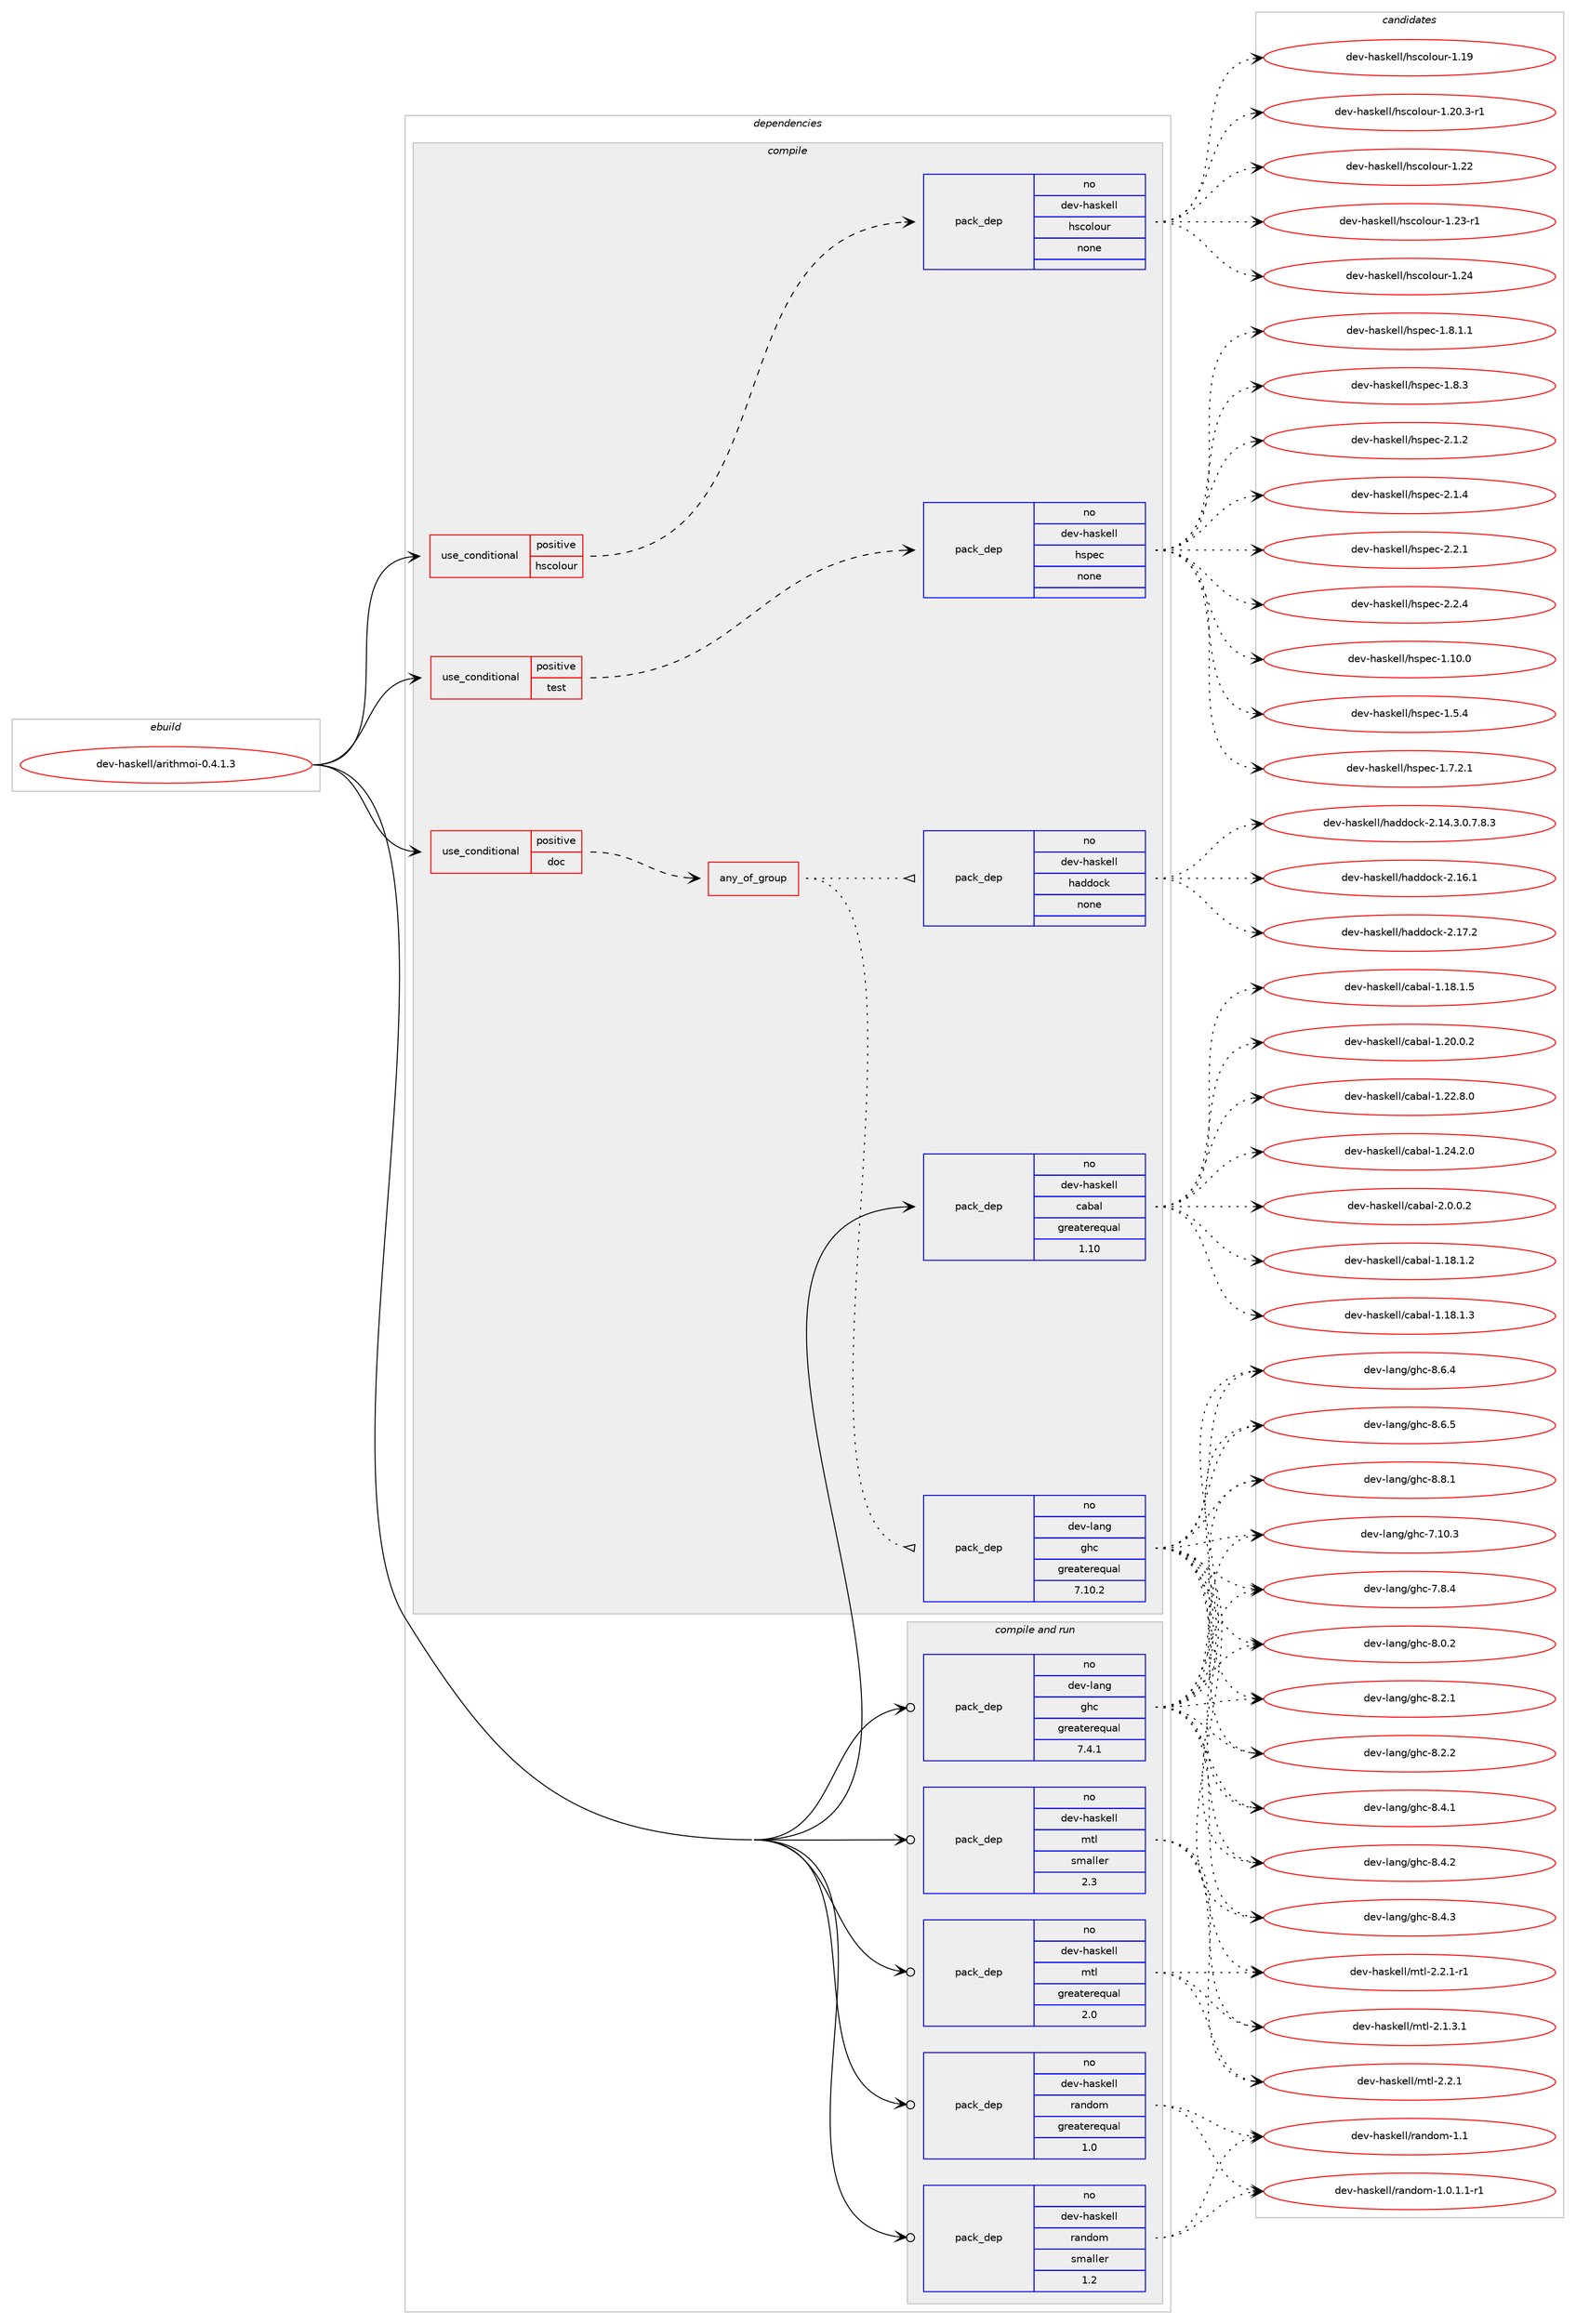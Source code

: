 digraph prolog {

# *************
# Graph options
# *************

newrank=true;
concentrate=true;
compound=true;
graph [rankdir=LR,fontname=Helvetica,fontsize=10,ranksep=1.5];#, ranksep=2.5, nodesep=0.2];
edge  [arrowhead=vee];
node  [fontname=Helvetica,fontsize=10];

# **********
# The ebuild
# **********

subgraph cluster_leftcol {
color=gray;
rank=same;
label=<<i>ebuild</i>>;
id [label="dev-haskell/arithmoi-0.4.1.3", color=red, width=4, href="../dev-haskell/arithmoi-0.4.1.3.svg"];
}

# ****************
# The dependencies
# ****************

subgraph cluster_midcol {
color=gray;
label=<<i>dependencies</i>>;
subgraph cluster_compile {
fillcolor="#eeeeee";
style=filled;
label=<<i>compile</i>>;
subgraph cond124697 {
dependency526101 [label=<<TABLE BORDER="0" CELLBORDER="1" CELLSPACING="0" CELLPADDING="4"><TR><TD ROWSPAN="3" CELLPADDING="10">use_conditional</TD></TR><TR><TD>positive</TD></TR><TR><TD>doc</TD></TR></TABLE>>, shape=none, color=red];
subgraph any9466 {
dependency526102 [label=<<TABLE BORDER="0" CELLBORDER="1" CELLSPACING="0" CELLPADDING="4"><TR><TD CELLPADDING="10">any_of_group</TD></TR></TABLE>>, shape=none, color=red];subgraph pack391581 {
dependency526103 [label=<<TABLE BORDER="0" CELLBORDER="1" CELLSPACING="0" CELLPADDING="4" WIDTH="220"><TR><TD ROWSPAN="6" CELLPADDING="30">pack_dep</TD></TR><TR><TD WIDTH="110">no</TD></TR><TR><TD>dev-haskell</TD></TR><TR><TD>haddock</TD></TR><TR><TD>none</TD></TR><TR><TD></TD></TR></TABLE>>, shape=none, color=blue];
}
dependency526102:e -> dependency526103:w [weight=20,style="dotted",arrowhead="oinv"];
subgraph pack391582 {
dependency526104 [label=<<TABLE BORDER="0" CELLBORDER="1" CELLSPACING="0" CELLPADDING="4" WIDTH="220"><TR><TD ROWSPAN="6" CELLPADDING="30">pack_dep</TD></TR><TR><TD WIDTH="110">no</TD></TR><TR><TD>dev-lang</TD></TR><TR><TD>ghc</TD></TR><TR><TD>greaterequal</TD></TR><TR><TD>7.10.2</TD></TR></TABLE>>, shape=none, color=blue];
}
dependency526102:e -> dependency526104:w [weight=20,style="dotted",arrowhead="oinv"];
}
dependency526101:e -> dependency526102:w [weight=20,style="dashed",arrowhead="vee"];
}
id:e -> dependency526101:w [weight=20,style="solid",arrowhead="vee"];
subgraph cond124698 {
dependency526105 [label=<<TABLE BORDER="0" CELLBORDER="1" CELLSPACING="0" CELLPADDING="4"><TR><TD ROWSPAN="3" CELLPADDING="10">use_conditional</TD></TR><TR><TD>positive</TD></TR><TR><TD>hscolour</TD></TR></TABLE>>, shape=none, color=red];
subgraph pack391583 {
dependency526106 [label=<<TABLE BORDER="0" CELLBORDER="1" CELLSPACING="0" CELLPADDING="4" WIDTH="220"><TR><TD ROWSPAN="6" CELLPADDING="30">pack_dep</TD></TR><TR><TD WIDTH="110">no</TD></TR><TR><TD>dev-haskell</TD></TR><TR><TD>hscolour</TD></TR><TR><TD>none</TD></TR><TR><TD></TD></TR></TABLE>>, shape=none, color=blue];
}
dependency526105:e -> dependency526106:w [weight=20,style="dashed",arrowhead="vee"];
}
id:e -> dependency526105:w [weight=20,style="solid",arrowhead="vee"];
subgraph cond124699 {
dependency526107 [label=<<TABLE BORDER="0" CELLBORDER="1" CELLSPACING="0" CELLPADDING="4"><TR><TD ROWSPAN="3" CELLPADDING="10">use_conditional</TD></TR><TR><TD>positive</TD></TR><TR><TD>test</TD></TR></TABLE>>, shape=none, color=red];
subgraph pack391584 {
dependency526108 [label=<<TABLE BORDER="0" CELLBORDER="1" CELLSPACING="0" CELLPADDING="4" WIDTH="220"><TR><TD ROWSPAN="6" CELLPADDING="30">pack_dep</TD></TR><TR><TD WIDTH="110">no</TD></TR><TR><TD>dev-haskell</TD></TR><TR><TD>hspec</TD></TR><TR><TD>none</TD></TR><TR><TD></TD></TR></TABLE>>, shape=none, color=blue];
}
dependency526107:e -> dependency526108:w [weight=20,style="dashed",arrowhead="vee"];
}
id:e -> dependency526107:w [weight=20,style="solid",arrowhead="vee"];
subgraph pack391585 {
dependency526109 [label=<<TABLE BORDER="0" CELLBORDER="1" CELLSPACING="0" CELLPADDING="4" WIDTH="220"><TR><TD ROWSPAN="6" CELLPADDING="30">pack_dep</TD></TR><TR><TD WIDTH="110">no</TD></TR><TR><TD>dev-haskell</TD></TR><TR><TD>cabal</TD></TR><TR><TD>greaterequal</TD></TR><TR><TD>1.10</TD></TR></TABLE>>, shape=none, color=blue];
}
id:e -> dependency526109:w [weight=20,style="solid",arrowhead="vee"];
}
subgraph cluster_compileandrun {
fillcolor="#eeeeee";
style=filled;
label=<<i>compile and run</i>>;
subgraph pack391586 {
dependency526110 [label=<<TABLE BORDER="0" CELLBORDER="1" CELLSPACING="0" CELLPADDING="4" WIDTH="220"><TR><TD ROWSPAN="6" CELLPADDING="30">pack_dep</TD></TR><TR><TD WIDTH="110">no</TD></TR><TR><TD>dev-haskell</TD></TR><TR><TD>mtl</TD></TR><TR><TD>greaterequal</TD></TR><TR><TD>2.0</TD></TR></TABLE>>, shape=none, color=blue];
}
id:e -> dependency526110:w [weight=20,style="solid",arrowhead="odotvee"];
subgraph pack391587 {
dependency526111 [label=<<TABLE BORDER="0" CELLBORDER="1" CELLSPACING="0" CELLPADDING="4" WIDTH="220"><TR><TD ROWSPAN="6" CELLPADDING="30">pack_dep</TD></TR><TR><TD WIDTH="110">no</TD></TR><TR><TD>dev-haskell</TD></TR><TR><TD>mtl</TD></TR><TR><TD>smaller</TD></TR><TR><TD>2.3</TD></TR></TABLE>>, shape=none, color=blue];
}
id:e -> dependency526111:w [weight=20,style="solid",arrowhead="odotvee"];
subgraph pack391588 {
dependency526112 [label=<<TABLE BORDER="0" CELLBORDER="1" CELLSPACING="0" CELLPADDING="4" WIDTH="220"><TR><TD ROWSPAN="6" CELLPADDING="30">pack_dep</TD></TR><TR><TD WIDTH="110">no</TD></TR><TR><TD>dev-haskell</TD></TR><TR><TD>random</TD></TR><TR><TD>greaterequal</TD></TR><TR><TD>1.0</TD></TR></TABLE>>, shape=none, color=blue];
}
id:e -> dependency526112:w [weight=20,style="solid",arrowhead="odotvee"];
subgraph pack391589 {
dependency526113 [label=<<TABLE BORDER="0" CELLBORDER="1" CELLSPACING="0" CELLPADDING="4" WIDTH="220"><TR><TD ROWSPAN="6" CELLPADDING="30">pack_dep</TD></TR><TR><TD WIDTH="110">no</TD></TR><TR><TD>dev-haskell</TD></TR><TR><TD>random</TD></TR><TR><TD>smaller</TD></TR><TR><TD>1.2</TD></TR></TABLE>>, shape=none, color=blue];
}
id:e -> dependency526113:w [weight=20,style="solid",arrowhead="odotvee"];
subgraph pack391590 {
dependency526114 [label=<<TABLE BORDER="0" CELLBORDER="1" CELLSPACING="0" CELLPADDING="4" WIDTH="220"><TR><TD ROWSPAN="6" CELLPADDING="30">pack_dep</TD></TR><TR><TD WIDTH="110">no</TD></TR><TR><TD>dev-lang</TD></TR><TR><TD>ghc</TD></TR><TR><TD>greaterequal</TD></TR><TR><TD>7.4.1</TD></TR></TABLE>>, shape=none, color=blue];
}
id:e -> dependency526114:w [weight=20,style="solid",arrowhead="odotvee"];
}
subgraph cluster_run {
fillcolor="#eeeeee";
style=filled;
label=<<i>run</i>>;
}
}

# **************
# The candidates
# **************

subgraph cluster_choices {
rank=same;
color=gray;
label=<<i>candidates</i>>;

subgraph choice391581 {
color=black;
nodesep=1;
choice1001011184510497115107101108108471049710010011199107455046495246514648465546564651 [label="dev-haskell/haddock-2.14.3.0.7.8.3", color=red, width=4,href="../dev-haskell/haddock-2.14.3.0.7.8.3.svg"];
choice100101118451049711510710110810847104971001001119910745504649544649 [label="dev-haskell/haddock-2.16.1", color=red, width=4,href="../dev-haskell/haddock-2.16.1.svg"];
choice100101118451049711510710110810847104971001001119910745504649554650 [label="dev-haskell/haddock-2.17.2", color=red, width=4,href="../dev-haskell/haddock-2.17.2.svg"];
dependency526103:e -> choice1001011184510497115107101108108471049710010011199107455046495246514648465546564651:w [style=dotted,weight="100"];
dependency526103:e -> choice100101118451049711510710110810847104971001001119910745504649544649:w [style=dotted,weight="100"];
dependency526103:e -> choice100101118451049711510710110810847104971001001119910745504649554650:w [style=dotted,weight="100"];
}
subgraph choice391582 {
color=black;
nodesep=1;
choice1001011184510897110103471031049945554649484651 [label="dev-lang/ghc-7.10.3", color=red, width=4,href="../dev-lang/ghc-7.10.3.svg"];
choice10010111845108971101034710310499455546564652 [label="dev-lang/ghc-7.8.4", color=red, width=4,href="../dev-lang/ghc-7.8.4.svg"];
choice10010111845108971101034710310499455646484650 [label="dev-lang/ghc-8.0.2", color=red, width=4,href="../dev-lang/ghc-8.0.2.svg"];
choice10010111845108971101034710310499455646504649 [label="dev-lang/ghc-8.2.1", color=red, width=4,href="../dev-lang/ghc-8.2.1.svg"];
choice10010111845108971101034710310499455646504650 [label="dev-lang/ghc-8.2.2", color=red, width=4,href="../dev-lang/ghc-8.2.2.svg"];
choice10010111845108971101034710310499455646524649 [label="dev-lang/ghc-8.4.1", color=red, width=4,href="../dev-lang/ghc-8.4.1.svg"];
choice10010111845108971101034710310499455646524650 [label="dev-lang/ghc-8.4.2", color=red, width=4,href="../dev-lang/ghc-8.4.2.svg"];
choice10010111845108971101034710310499455646524651 [label="dev-lang/ghc-8.4.3", color=red, width=4,href="../dev-lang/ghc-8.4.3.svg"];
choice10010111845108971101034710310499455646544652 [label="dev-lang/ghc-8.6.4", color=red, width=4,href="../dev-lang/ghc-8.6.4.svg"];
choice10010111845108971101034710310499455646544653 [label="dev-lang/ghc-8.6.5", color=red, width=4,href="../dev-lang/ghc-8.6.5.svg"];
choice10010111845108971101034710310499455646564649 [label="dev-lang/ghc-8.8.1", color=red, width=4,href="../dev-lang/ghc-8.8.1.svg"];
dependency526104:e -> choice1001011184510897110103471031049945554649484651:w [style=dotted,weight="100"];
dependency526104:e -> choice10010111845108971101034710310499455546564652:w [style=dotted,weight="100"];
dependency526104:e -> choice10010111845108971101034710310499455646484650:w [style=dotted,weight="100"];
dependency526104:e -> choice10010111845108971101034710310499455646504649:w [style=dotted,weight="100"];
dependency526104:e -> choice10010111845108971101034710310499455646504650:w [style=dotted,weight="100"];
dependency526104:e -> choice10010111845108971101034710310499455646524649:w [style=dotted,weight="100"];
dependency526104:e -> choice10010111845108971101034710310499455646524650:w [style=dotted,weight="100"];
dependency526104:e -> choice10010111845108971101034710310499455646524651:w [style=dotted,weight="100"];
dependency526104:e -> choice10010111845108971101034710310499455646544652:w [style=dotted,weight="100"];
dependency526104:e -> choice10010111845108971101034710310499455646544653:w [style=dotted,weight="100"];
dependency526104:e -> choice10010111845108971101034710310499455646564649:w [style=dotted,weight="100"];
}
subgraph choice391583 {
color=black;
nodesep=1;
choice100101118451049711510710110810847104115991111081111171144549464957 [label="dev-haskell/hscolour-1.19", color=red, width=4,href="../dev-haskell/hscolour-1.19.svg"];
choice10010111845104971151071011081084710411599111108111117114454946504846514511449 [label="dev-haskell/hscolour-1.20.3-r1", color=red, width=4,href="../dev-haskell/hscolour-1.20.3-r1.svg"];
choice100101118451049711510710110810847104115991111081111171144549465050 [label="dev-haskell/hscolour-1.22", color=red, width=4,href="../dev-haskell/hscolour-1.22.svg"];
choice1001011184510497115107101108108471041159911110811111711445494650514511449 [label="dev-haskell/hscolour-1.23-r1", color=red, width=4,href="../dev-haskell/hscolour-1.23-r1.svg"];
choice100101118451049711510710110810847104115991111081111171144549465052 [label="dev-haskell/hscolour-1.24", color=red, width=4,href="../dev-haskell/hscolour-1.24.svg"];
dependency526106:e -> choice100101118451049711510710110810847104115991111081111171144549464957:w [style=dotted,weight="100"];
dependency526106:e -> choice10010111845104971151071011081084710411599111108111117114454946504846514511449:w [style=dotted,weight="100"];
dependency526106:e -> choice100101118451049711510710110810847104115991111081111171144549465050:w [style=dotted,weight="100"];
dependency526106:e -> choice1001011184510497115107101108108471041159911110811111711445494650514511449:w [style=dotted,weight="100"];
dependency526106:e -> choice100101118451049711510710110810847104115991111081111171144549465052:w [style=dotted,weight="100"];
}
subgraph choice391584 {
color=black;
nodesep=1;
choice1001011184510497115107101108108471041151121019945494649484648 [label="dev-haskell/hspec-1.10.0", color=red, width=4,href="../dev-haskell/hspec-1.10.0.svg"];
choice10010111845104971151071011081084710411511210199454946534652 [label="dev-haskell/hspec-1.5.4", color=red, width=4,href="../dev-haskell/hspec-1.5.4.svg"];
choice100101118451049711510710110810847104115112101994549465546504649 [label="dev-haskell/hspec-1.7.2.1", color=red, width=4,href="../dev-haskell/hspec-1.7.2.1.svg"];
choice100101118451049711510710110810847104115112101994549465646494649 [label="dev-haskell/hspec-1.8.1.1", color=red, width=4,href="../dev-haskell/hspec-1.8.1.1.svg"];
choice10010111845104971151071011081084710411511210199454946564651 [label="dev-haskell/hspec-1.8.3", color=red, width=4,href="../dev-haskell/hspec-1.8.3.svg"];
choice10010111845104971151071011081084710411511210199455046494650 [label="dev-haskell/hspec-2.1.2", color=red, width=4,href="../dev-haskell/hspec-2.1.2.svg"];
choice10010111845104971151071011081084710411511210199455046494652 [label="dev-haskell/hspec-2.1.4", color=red, width=4,href="../dev-haskell/hspec-2.1.4.svg"];
choice10010111845104971151071011081084710411511210199455046504649 [label="dev-haskell/hspec-2.2.1", color=red, width=4,href="../dev-haskell/hspec-2.2.1.svg"];
choice10010111845104971151071011081084710411511210199455046504652 [label="dev-haskell/hspec-2.2.4", color=red, width=4,href="../dev-haskell/hspec-2.2.4.svg"];
dependency526108:e -> choice1001011184510497115107101108108471041151121019945494649484648:w [style=dotted,weight="100"];
dependency526108:e -> choice10010111845104971151071011081084710411511210199454946534652:w [style=dotted,weight="100"];
dependency526108:e -> choice100101118451049711510710110810847104115112101994549465546504649:w [style=dotted,weight="100"];
dependency526108:e -> choice100101118451049711510710110810847104115112101994549465646494649:w [style=dotted,weight="100"];
dependency526108:e -> choice10010111845104971151071011081084710411511210199454946564651:w [style=dotted,weight="100"];
dependency526108:e -> choice10010111845104971151071011081084710411511210199455046494650:w [style=dotted,weight="100"];
dependency526108:e -> choice10010111845104971151071011081084710411511210199455046494652:w [style=dotted,weight="100"];
dependency526108:e -> choice10010111845104971151071011081084710411511210199455046504649:w [style=dotted,weight="100"];
dependency526108:e -> choice10010111845104971151071011081084710411511210199455046504652:w [style=dotted,weight="100"];
}
subgraph choice391585 {
color=black;
nodesep=1;
choice10010111845104971151071011081084799979897108454946495646494650 [label="dev-haskell/cabal-1.18.1.2", color=red, width=4,href="../dev-haskell/cabal-1.18.1.2.svg"];
choice10010111845104971151071011081084799979897108454946495646494651 [label="dev-haskell/cabal-1.18.1.3", color=red, width=4,href="../dev-haskell/cabal-1.18.1.3.svg"];
choice10010111845104971151071011081084799979897108454946495646494653 [label="dev-haskell/cabal-1.18.1.5", color=red, width=4,href="../dev-haskell/cabal-1.18.1.5.svg"];
choice10010111845104971151071011081084799979897108454946504846484650 [label="dev-haskell/cabal-1.20.0.2", color=red, width=4,href="../dev-haskell/cabal-1.20.0.2.svg"];
choice10010111845104971151071011081084799979897108454946505046564648 [label="dev-haskell/cabal-1.22.8.0", color=red, width=4,href="../dev-haskell/cabal-1.22.8.0.svg"];
choice10010111845104971151071011081084799979897108454946505246504648 [label="dev-haskell/cabal-1.24.2.0", color=red, width=4,href="../dev-haskell/cabal-1.24.2.0.svg"];
choice100101118451049711510710110810847999798971084550464846484650 [label="dev-haskell/cabal-2.0.0.2", color=red, width=4,href="../dev-haskell/cabal-2.0.0.2.svg"];
dependency526109:e -> choice10010111845104971151071011081084799979897108454946495646494650:w [style=dotted,weight="100"];
dependency526109:e -> choice10010111845104971151071011081084799979897108454946495646494651:w [style=dotted,weight="100"];
dependency526109:e -> choice10010111845104971151071011081084799979897108454946495646494653:w [style=dotted,weight="100"];
dependency526109:e -> choice10010111845104971151071011081084799979897108454946504846484650:w [style=dotted,weight="100"];
dependency526109:e -> choice10010111845104971151071011081084799979897108454946505046564648:w [style=dotted,weight="100"];
dependency526109:e -> choice10010111845104971151071011081084799979897108454946505246504648:w [style=dotted,weight="100"];
dependency526109:e -> choice100101118451049711510710110810847999798971084550464846484650:w [style=dotted,weight="100"];
}
subgraph choice391586 {
color=black;
nodesep=1;
choice1001011184510497115107101108108471091161084550464946514649 [label="dev-haskell/mtl-2.1.3.1", color=red, width=4,href="../dev-haskell/mtl-2.1.3.1.svg"];
choice100101118451049711510710110810847109116108455046504649 [label="dev-haskell/mtl-2.2.1", color=red, width=4,href="../dev-haskell/mtl-2.2.1.svg"];
choice1001011184510497115107101108108471091161084550465046494511449 [label="dev-haskell/mtl-2.2.1-r1", color=red, width=4,href="../dev-haskell/mtl-2.2.1-r1.svg"];
dependency526110:e -> choice1001011184510497115107101108108471091161084550464946514649:w [style=dotted,weight="100"];
dependency526110:e -> choice100101118451049711510710110810847109116108455046504649:w [style=dotted,weight="100"];
dependency526110:e -> choice1001011184510497115107101108108471091161084550465046494511449:w [style=dotted,weight="100"];
}
subgraph choice391587 {
color=black;
nodesep=1;
choice1001011184510497115107101108108471091161084550464946514649 [label="dev-haskell/mtl-2.1.3.1", color=red, width=4,href="../dev-haskell/mtl-2.1.3.1.svg"];
choice100101118451049711510710110810847109116108455046504649 [label="dev-haskell/mtl-2.2.1", color=red, width=4,href="../dev-haskell/mtl-2.2.1.svg"];
choice1001011184510497115107101108108471091161084550465046494511449 [label="dev-haskell/mtl-2.2.1-r1", color=red, width=4,href="../dev-haskell/mtl-2.2.1-r1.svg"];
dependency526111:e -> choice1001011184510497115107101108108471091161084550464946514649:w [style=dotted,weight="100"];
dependency526111:e -> choice100101118451049711510710110810847109116108455046504649:w [style=dotted,weight="100"];
dependency526111:e -> choice1001011184510497115107101108108471091161084550465046494511449:w [style=dotted,weight="100"];
}
subgraph choice391588 {
color=black;
nodesep=1;
choice1001011184510497115107101108108471149711010011110945494648464946494511449 [label="dev-haskell/random-1.0.1.1-r1", color=red, width=4,href="../dev-haskell/random-1.0.1.1-r1.svg"];
choice1001011184510497115107101108108471149711010011110945494649 [label="dev-haskell/random-1.1", color=red, width=4,href="../dev-haskell/random-1.1.svg"];
dependency526112:e -> choice1001011184510497115107101108108471149711010011110945494648464946494511449:w [style=dotted,weight="100"];
dependency526112:e -> choice1001011184510497115107101108108471149711010011110945494649:w [style=dotted,weight="100"];
}
subgraph choice391589 {
color=black;
nodesep=1;
choice1001011184510497115107101108108471149711010011110945494648464946494511449 [label="dev-haskell/random-1.0.1.1-r1", color=red, width=4,href="../dev-haskell/random-1.0.1.1-r1.svg"];
choice1001011184510497115107101108108471149711010011110945494649 [label="dev-haskell/random-1.1", color=red, width=4,href="../dev-haskell/random-1.1.svg"];
dependency526113:e -> choice1001011184510497115107101108108471149711010011110945494648464946494511449:w [style=dotted,weight="100"];
dependency526113:e -> choice1001011184510497115107101108108471149711010011110945494649:w [style=dotted,weight="100"];
}
subgraph choice391590 {
color=black;
nodesep=1;
choice1001011184510897110103471031049945554649484651 [label="dev-lang/ghc-7.10.3", color=red, width=4,href="../dev-lang/ghc-7.10.3.svg"];
choice10010111845108971101034710310499455546564652 [label="dev-lang/ghc-7.8.4", color=red, width=4,href="../dev-lang/ghc-7.8.4.svg"];
choice10010111845108971101034710310499455646484650 [label="dev-lang/ghc-8.0.2", color=red, width=4,href="../dev-lang/ghc-8.0.2.svg"];
choice10010111845108971101034710310499455646504649 [label="dev-lang/ghc-8.2.1", color=red, width=4,href="../dev-lang/ghc-8.2.1.svg"];
choice10010111845108971101034710310499455646504650 [label="dev-lang/ghc-8.2.2", color=red, width=4,href="../dev-lang/ghc-8.2.2.svg"];
choice10010111845108971101034710310499455646524649 [label="dev-lang/ghc-8.4.1", color=red, width=4,href="../dev-lang/ghc-8.4.1.svg"];
choice10010111845108971101034710310499455646524650 [label="dev-lang/ghc-8.4.2", color=red, width=4,href="../dev-lang/ghc-8.4.2.svg"];
choice10010111845108971101034710310499455646524651 [label="dev-lang/ghc-8.4.3", color=red, width=4,href="../dev-lang/ghc-8.4.3.svg"];
choice10010111845108971101034710310499455646544652 [label="dev-lang/ghc-8.6.4", color=red, width=4,href="../dev-lang/ghc-8.6.4.svg"];
choice10010111845108971101034710310499455646544653 [label="dev-lang/ghc-8.6.5", color=red, width=4,href="../dev-lang/ghc-8.6.5.svg"];
choice10010111845108971101034710310499455646564649 [label="dev-lang/ghc-8.8.1", color=red, width=4,href="../dev-lang/ghc-8.8.1.svg"];
dependency526114:e -> choice1001011184510897110103471031049945554649484651:w [style=dotted,weight="100"];
dependency526114:e -> choice10010111845108971101034710310499455546564652:w [style=dotted,weight="100"];
dependency526114:e -> choice10010111845108971101034710310499455646484650:w [style=dotted,weight="100"];
dependency526114:e -> choice10010111845108971101034710310499455646504649:w [style=dotted,weight="100"];
dependency526114:e -> choice10010111845108971101034710310499455646504650:w [style=dotted,weight="100"];
dependency526114:e -> choice10010111845108971101034710310499455646524649:w [style=dotted,weight="100"];
dependency526114:e -> choice10010111845108971101034710310499455646524650:w [style=dotted,weight="100"];
dependency526114:e -> choice10010111845108971101034710310499455646524651:w [style=dotted,weight="100"];
dependency526114:e -> choice10010111845108971101034710310499455646544652:w [style=dotted,weight="100"];
dependency526114:e -> choice10010111845108971101034710310499455646544653:w [style=dotted,weight="100"];
dependency526114:e -> choice10010111845108971101034710310499455646564649:w [style=dotted,weight="100"];
}
}

}
